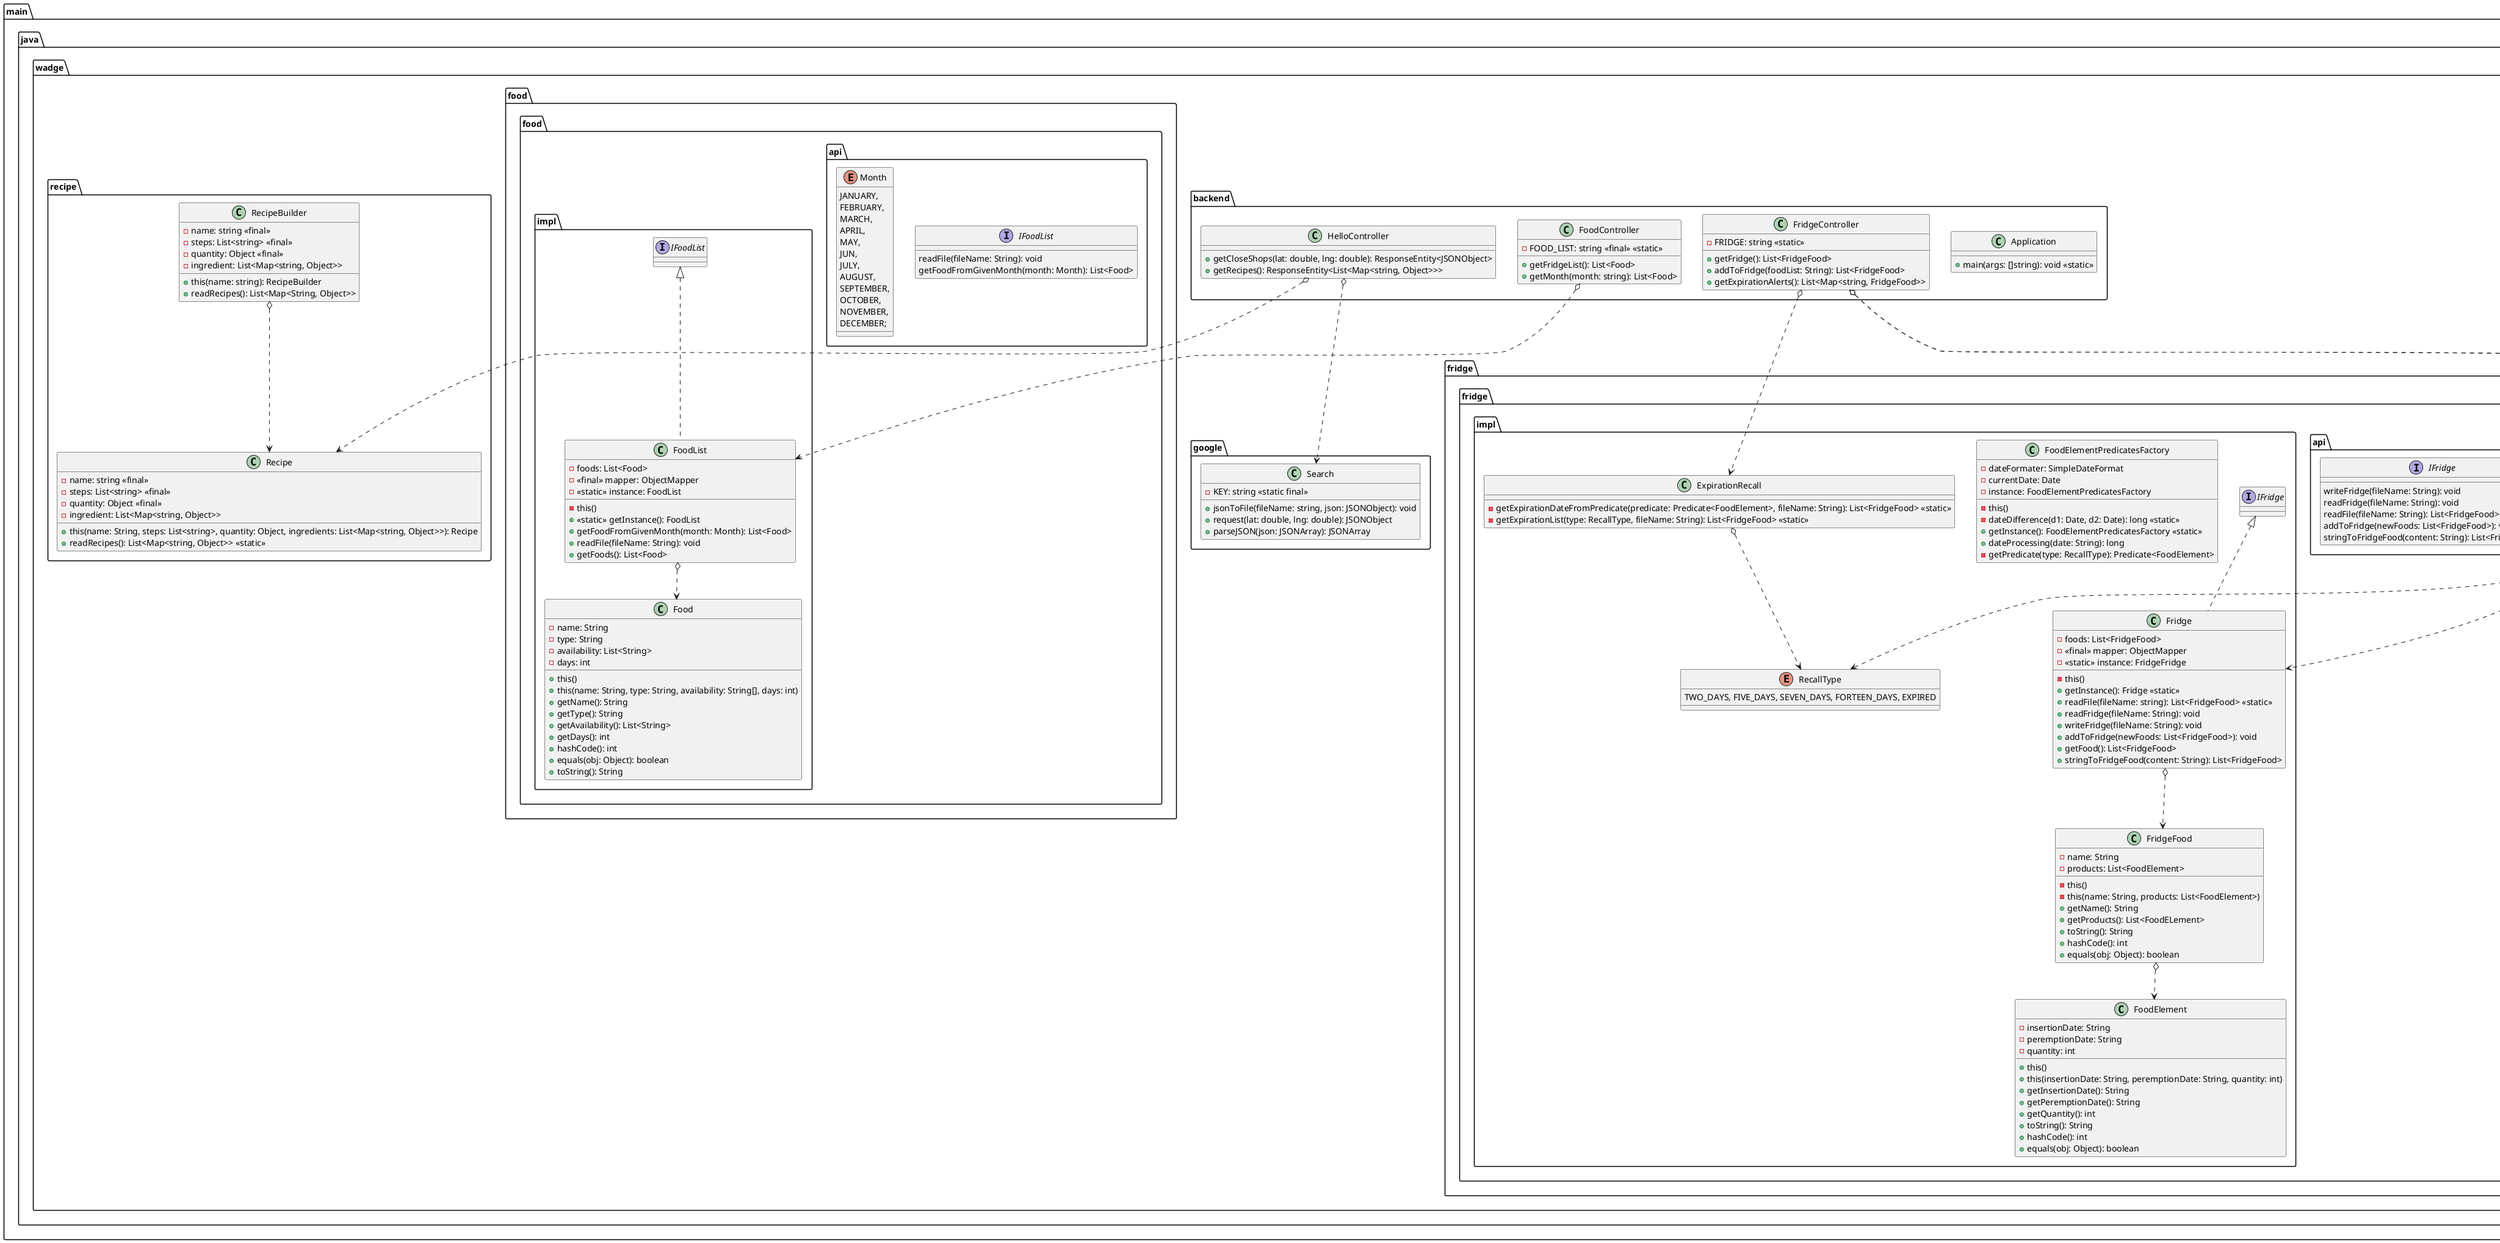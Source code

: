 @startuml wadgeBackEnd

package main.java.wadge{
    package backend{
        class Application {
            + main(args: []string): void <<static>>
        }
        class HelloController {
            + getCloseShops(lat: double, lng: double): ResponseEntity<JSONObject>
            + getRecipes(): ResponseEntity<List<Map<string, Object>>>
            }
        class FoodController{
            - FOOD_LIST: string <<final>> <<static>>
            + getFridgeList(): List<Food>
            + getMonth(month: string): List<Food>
        }
        class FridgeController{
            - FRIDGE: string <<static>>
            + getFridge(): List<FridgeFood>
            + addToFridge(foodList: String): List<FridgeFood>
            + getExpirationAlerts(): List<Map<string, FridgeFood>>
        }
    }
    package fridge{

        package fridge.api{
            interface IFridge {
                writeFridge(fileName: String): void
                readFridge(fileName: String): void
                readFile(fileName: String): List<FridgeFood>
                addToFridge(newFoods: List<FridgeFood>): void
                stringToFridgeFood(content: String): List<FridgeFood>
             }
        }

        package fridge.impl{

            class ExpirationRecall {
                - getExpirationDateFromPredicate(predicate: Predicate<FoodElement>, fileName: String): List<FridgeFood> <<static>>
                - getExpirationList(type: RecallType, fileName: String): List<FridgeFood> <<static>>
            }
            
            
            enum RecallType {
                TWO_DAYS, FIVE_DAYS, SEVEN_DAYS, FORTEEN_DAYS, EXPIRED
            }

            ExpirationRecall o..> RecallType

            class FoodElement {
                - insertionDate: String
                - peremptionDate: String
                - quantity: int
                + this()
                + this(insertionDate: String, peremptionDate: String, quantity: int)
                + getInsertionDate(): String
                + getPeremptionDate(): String
                + getQuantity(): int
                + toString(): String
                + hashCode(): int
                + equals(obj: Object): boolean
            }

            class FoodElementPredicatesFactory {
                - dateFormater: SimpleDateFormat
                - currentDate: Date
                - instance: FoodElementPredicatesFactory
                - this()
                - dateDifference(d1: Date, d2: Date): long <<static>>
                + getInstance(): FoodElementPredicatesFactory <<static>>
                + dateProcessing(date: String): long
                - getPredicate(type: RecallType): Predicate<FoodElement>
            }

            class Fridge implements IFridge{
                - foods: List<FridgeFood>
                - <<final>> mapper: ObjectMapper
                - <<static>> instance: FridgeFridge
                - this()
                + getInstance(): Fridge <<static>>
                + readFile(fileName: string): List<FridgeFood> <<static>>
                + readFridge(fileName: String): void
                + writeFridge(fileName: String): void
                + addToFridge(newFoods: List<FridgeFood>): void
                + getFood(): List<FridgeFood>
                + stringToFridgeFood(content: String): List<FridgeFood>
            }

            class FridgeFood{
                - name: String
                - products: List<FoodElement>
                - this()
                - this(name: String, products: List<FoodElement>)
                + getName(): String
                + getProducts(): List<FoodELement>
                + toString(): String
                + hashCode(): int
                + equals(obj: Object): boolean
            }

        }
        
    }

    package food{

        package food.api{
            interface IFoodList{
                readFile(fileName: String): void
                getFoodFromGivenMonth(month: Month): List<Food> 
            }
            enum Month{
                JANUARY,
                FEBRUARY,
                MARCH,
                APRIL,
                MAY,
                JUN,
                JULY,
                AUGUST,
                SEPTEMBER,
                OCTOBER,
                NOVEMBER,
                DECEMBER;
            }
        }

        package food.impl{
            class Food {
                - name: String
                - type: String
                - availability: List<String>
                - days: int
                + this()
                + this(name: String, type: String, availability: String[], days: int)
                + getName(): String
                + getType(): String
                + getAvailability(): List<String>
                + getDays(): int
                + hashCode(): int
                + equals(obj: Object): boolean
                + toString(): String
            }
            
            class FoodList implements IFoodList {
                - foods: List<Food>
                - <<final>> mapper: ObjectMapper
                - <<static>> instance: FoodList
                - this()
                + <<static>> getInstance(): FoodList
                + getFoodFromGivenMonth(month: Month): List<Food>
                + readFile(fileName: String): void
                + getFoods(): List<Food>
            }
        }
    }
    
    package google{

         class Search {
            - KEY: string <<static final>>
            + jsonToFile(fileName: string, json: JSONObject): void
            + request(lat: double, lng: double): JSONObject
            + parseJSON(json: JSONArray): JSONArray
        }
    }

    package recipe{

        class Recipe {
            - name: string <<final>>
            - steps: List<string> <<final>>
            - quantity: Object <<final>>
            - ingredient: List<Map<string, Object>>
            + this(name: String, steps: List<string>, quantity: Object, ingredients: List<Map<string, Object>>): Recipe
            + readRecipes(): List<Map<string, Object>> <<static>>
        }

        class RecipeBuilder {
            - name: string <<final>>
            - steps: List<string> <<final>>
            - quantity: Object <<final>>
            - ingredient: List<Map<string, Object>>
            + this(name: string): RecipeBuilder
            + readRecipes(): List<Map<String, Object>>
        }

        RecipeBuilder o..> Recipe
    }

    HelloController o..> Search
    HelloController o..> Recipe
    FoodController o..> FoodList
    FridgeController o..> Fridge
    FridgeController o..> RecallType
    FridgeController o..> ExpirationRecall
    FoodList o..> Food
    Fridge o..> FridgeFood
    FridgeFood o..> FoodElement

}

@enduml